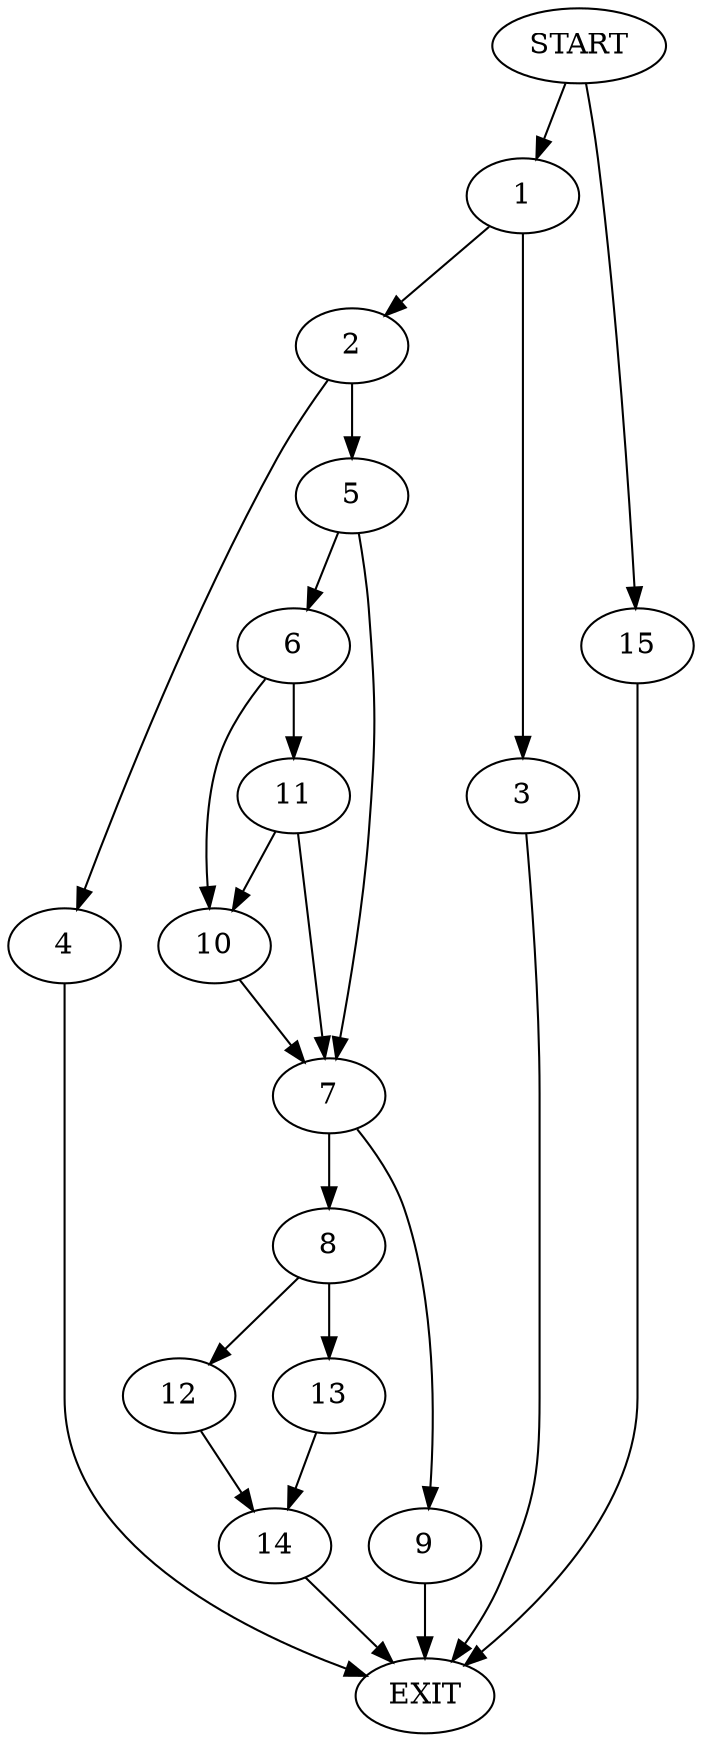 digraph {
0 [label="START"]
16 [label="EXIT"]
0 -> 1
1 -> 2
1 -> 3
3 -> 16
2 -> 4
2 -> 5
4 -> 16
5 -> 6
5 -> 7
7 -> 8
7 -> 9
6 -> 10
6 -> 11
10 -> 7
11 -> 10
11 -> 7
9 -> 16
8 -> 12
8 -> 13
12 -> 14
13 -> 14
14 -> 16
0 -> 15
15 -> 16
}
